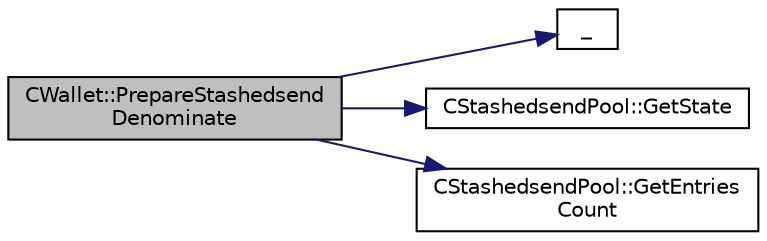 digraph "CWallet::PrepareStashedsendDenominate"
{
  edge [fontname="Helvetica",fontsize="10",labelfontname="Helvetica",labelfontsize="10"];
  node [fontname="Helvetica",fontsize="10",shape=record];
  rankdir="LR";
  Node1257 [label="CWallet::PrepareStashedsend\lDenominate",height=0.2,width=0.4,color="black", fillcolor="grey75", style="filled", fontcolor="black"];
  Node1257 -> Node1258 [color="midnightblue",fontsize="10",style="solid",fontname="Helvetica"];
  Node1258 [label="_",height=0.2,width=0.4,color="black", fillcolor="white", style="filled",URL="$d9/d6d/ui__interface_8h.html#aad133bb6103b53cebf03fd01e2f11ba1",tooltip="Translation function: Call Translate signal on UI interface, which returns a boost::optional result..."];
  Node1257 -> Node1259 [color="midnightblue",fontsize="10",style="solid",fontname="Helvetica"];
  Node1259 [label="CStashedsendPool::GetState",height=0.2,width=0.4,color="black", fillcolor="white", style="filled",URL="$dd/d8a/class_c_stashedsend_pool.html#a8495972549755a6095fe93a8d437e610"];
  Node1257 -> Node1260 [color="midnightblue",fontsize="10",style="solid",fontname="Helvetica"];
  Node1260 [label="CStashedsendPool::GetEntries\lCount",height=0.2,width=0.4,color="black", fillcolor="white", style="filled",URL="$dd/d8a/class_c_stashedsend_pool.html#a4b3abba5fd126a3b73cc4e20bde91d55"];
}
